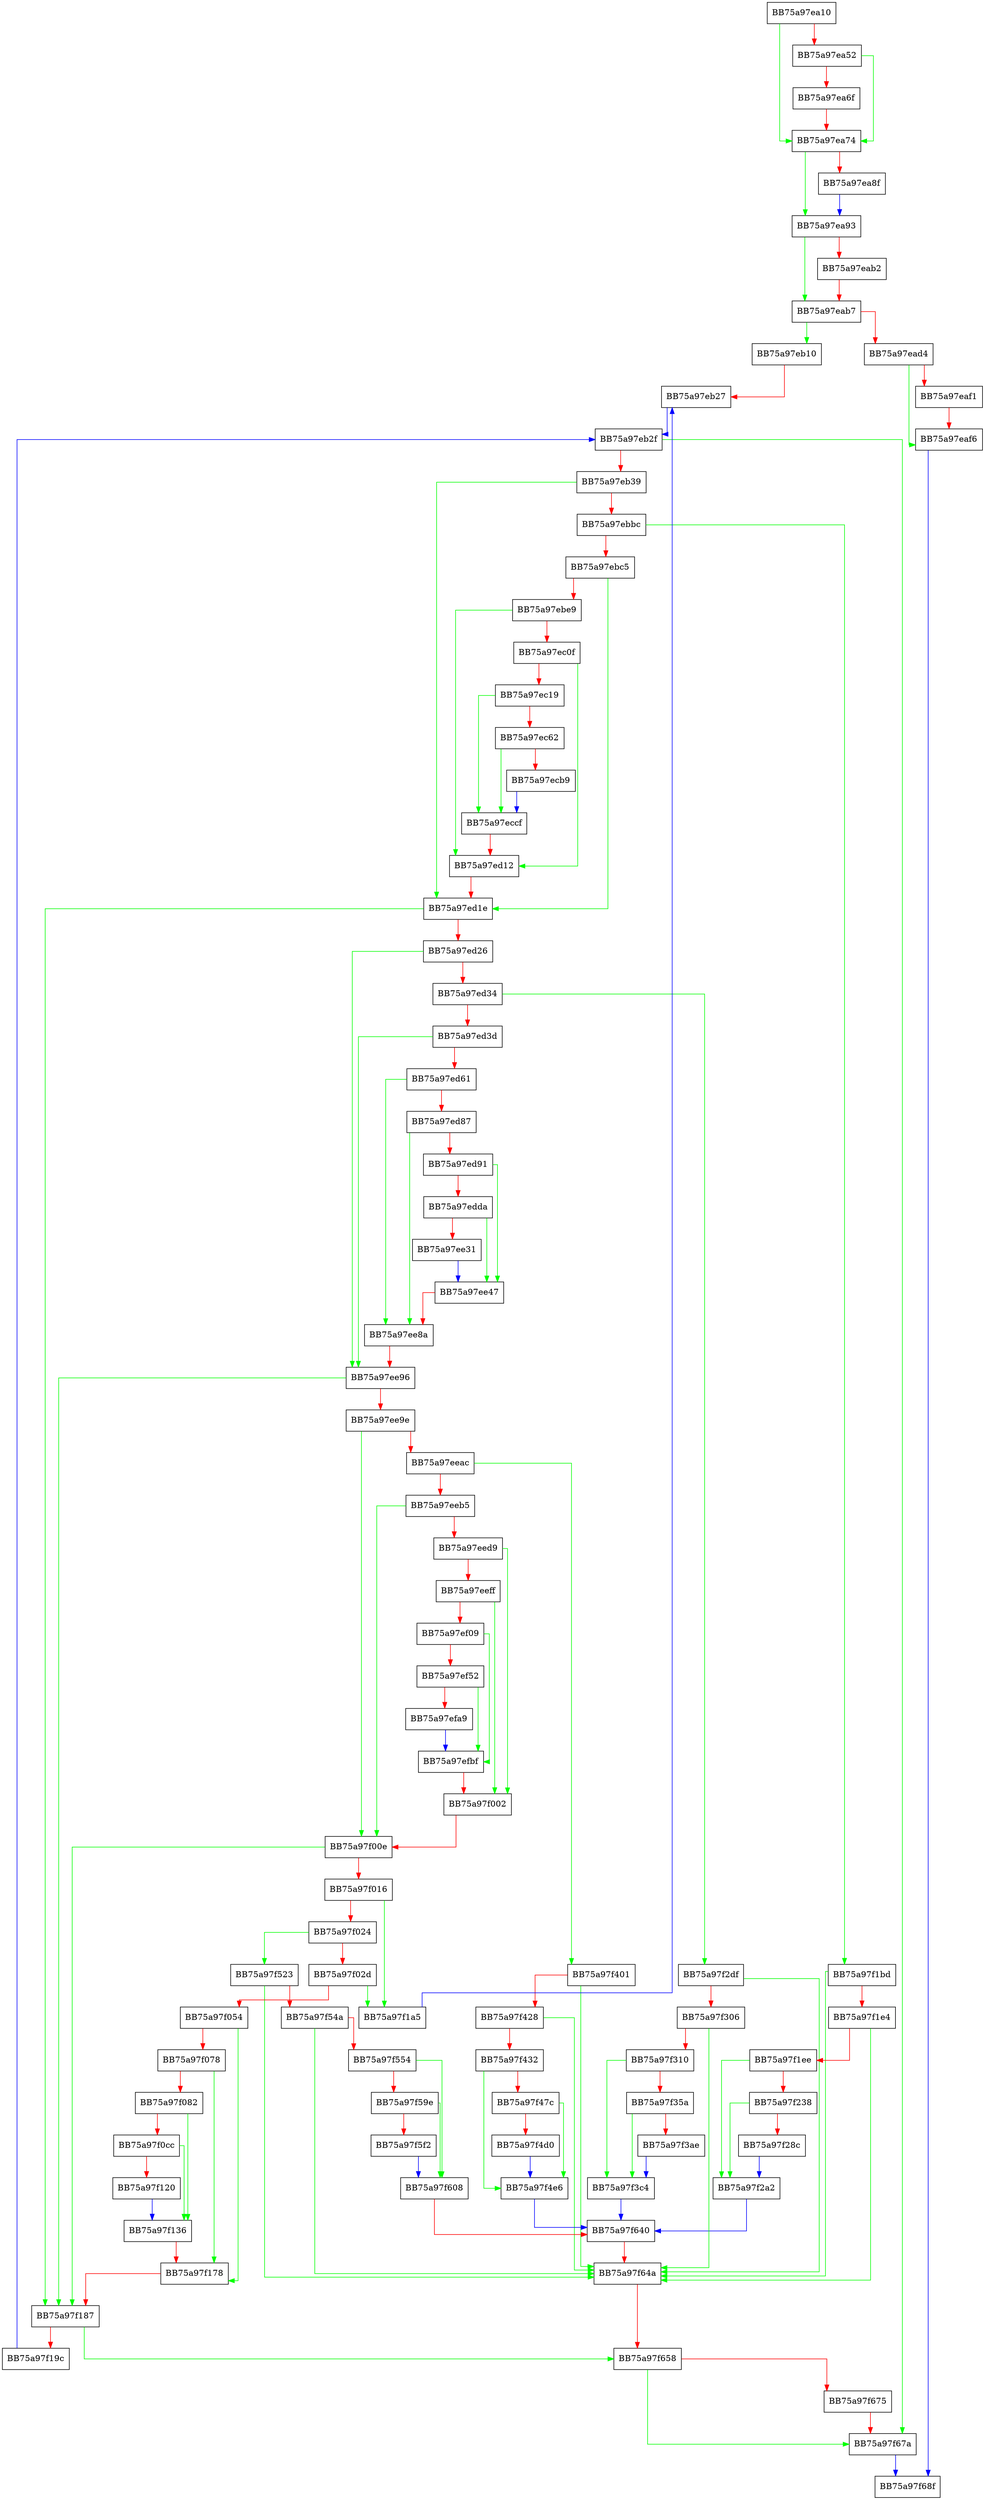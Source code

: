 digraph _make_processed_pmi_event_v2 {
  node [shape="box"];
  graph [splines=ortho];
  BB75a97ea10 -> BB75a97ea74 [color="green"];
  BB75a97ea10 -> BB75a97ea52 [color="red"];
  BB75a97ea52 -> BB75a97ea74 [color="green"];
  BB75a97ea52 -> BB75a97ea6f [color="red"];
  BB75a97ea6f -> BB75a97ea74 [color="red"];
  BB75a97ea74 -> BB75a97ea93 [color="green"];
  BB75a97ea74 -> BB75a97ea8f [color="red"];
  BB75a97ea8f -> BB75a97ea93 [color="blue"];
  BB75a97ea93 -> BB75a97eab7 [color="green"];
  BB75a97ea93 -> BB75a97eab2 [color="red"];
  BB75a97eab2 -> BB75a97eab7 [color="red"];
  BB75a97eab7 -> BB75a97eb10 [color="green"];
  BB75a97eab7 -> BB75a97ead4 [color="red"];
  BB75a97ead4 -> BB75a97eaf6 [color="green"];
  BB75a97ead4 -> BB75a97eaf1 [color="red"];
  BB75a97eaf1 -> BB75a97eaf6 [color="red"];
  BB75a97eaf6 -> BB75a97f68f [color="blue"];
  BB75a97eb10 -> BB75a97eb27 [color="red"];
  BB75a97eb27 -> BB75a97eb2f [color="blue"];
  BB75a97eb2f -> BB75a97f67a [color="green"];
  BB75a97eb2f -> BB75a97eb39 [color="red"];
  BB75a97eb39 -> BB75a97ed1e [color="green"];
  BB75a97eb39 -> BB75a97ebbc [color="red"];
  BB75a97ebbc -> BB75a97f1bd [color="green"];
  BB75a97ebbc -> BB75a97ebc5 [color="red"];
  BB75a97ebc5 -> BB75a97ed1e [color="green"];
  BB75a97ebc5 -> BB75a97ebe9 [color="red"];
  BB75a97ebe9 -> BB75a97ed12 [color="green"];
  BB75a97ebe9 -> BB75a97ec0f [color="red"];
  BB75a97ec0f -> BB75a97ed12 [color="green"];
  BB75a97ec0f -> BB75a97ec19 [color="red"];
  BB75a97ec19 -> BB75a97eccf [color="green"];
  BB75a97ec19 -> BB75a97ec62 [color="red"];
  BB75a97ec62 -> BB75a97eccf [color="green"];
  BB75a97ec62 -> BB75a97ecb9 [color="red"];
  BB75a97ecb9 -> BB75a97eccf [color="blue"];
  BB75a97eccf -> BB75a97ed12 [color="red"];
  BB75a97ed12 -> BB75a97ed1e [color="red"];
  BB75a97ed1e -> BB75a97f187 [color="green"];
  BB75a97ed1e -> BB75a97ed26 [color="red"];
  BB75a97ed26 -> BB75a97ee96 [color="green"];
  BB75a97ed26 -> BB75a97ed34 [color="red"];
  BB75a97ed34 -> BB75a97f2df [color="green"];
  BB75a97ed34 -> BB75a97ed3d [color="red"];
  BB75a97ed3d -> BB75a97ee96 [color="green"];
  BB75a97ed3d -> BB75a97ed61 [color="red"];
  BB75a97ed61 -> BB75a97ee8a [color="green"];
  BB75a97ed61 -> BB75a97ed87 [color="red"];
  BB75a97ed87 -> BB75a97ee8a [color="green"];
  BB75a97ed87 -> BB75a97ed91 [color="red"];
  BB75a97ed91 -> BB75a97ee47 [color="green"];
  BB75a97ed91 -> BB75a97edda [color="red"];
  BB75a97edda -> BB75a97ee47 [color="green"];
  BB75a97edda -> BB75a97ee31 [color="red"];
  BB75a97ee31 -> BB75a97ee47 [color="blue"];
  BB75a97ee47 -> BB75a97ee8a [color="red"];
  BB75a97ee8a -> BB75a97ee96 [color="red"];
  BB75a97ee96 -> BB75a97f187 [color="green"];
  BB75a97ee96 -> BB75a97ee9e [color="red"];
  BB75a97ee9e -> BB75a97f00e [color="green"];
  BB75a97ee9e -> BB75a97eeac [color="red"];
  BB75a97eeac -> BB75a97f401 [color="green"];
  BB75a97eeac -> BB75a97eeb5 [color="red"];
  BB75a97eeb5 -> BB75a97f00e [color="green"];
  BB75a97eeb5 -> BB75a97eed9 [color="red"];
  BB75a97eed9 -> BB75a97f002 [color="green"];
  BB75a97eed9 -> BB75a97eeff [color="red"];
  BB75a97eeff -> BB75a97f002 [color="green"];
  BB75a97eeff -> BB75a97ef09 [color="red"];
  BB75a97ef09 -> BB75a97efbf [color="green"];
  BB75a97ef09 -> BB75a97ef52 [color="red"];
  BB75a97ef52 -> BB75a97efbf [color="green"];
  BB75a97ef52 -> BB75a97efa9 [color="red"];
  BB75a97efa9 -> BB75a97efbf [color="blue"];
  BB75a97efbf -> BB75a97f002 [color="red"];
  BB75a97f002 -> BB75a97f00e [color="red"];
  BB75a97f00e -> BB75a97f187 [color="green"];
  BB75a97f00e -> BB75a97f016 [color="red"];
  BB75a97f016 -> BB75a97f1a5 [color="green"];
  BB75a97f016 -> BB75a97f024 [color="red"];
  BB75a97f024 -> BB75a97f523 [color="green"];
  BB75a97f024 -> BB75a97f02d [color="red"];
  BB75a97f02d -> BB75a97f1a5 [color="green"];
  BB75a97f02d -> BB75a97f054 [color="red"];
  BB75a97f054 -> BB75a97f178 [color="green"];
  BB75a97f054 -> BB75a97f078 [color="red"];
  BB75a97f078 -> BB75a97f178 [color="green"];
  BB75a97f078 -> BB75a97f082 [color="red"];
  BB75a97f082 -> BB75a97f136 [color="green"];
  BB75a97f082 -> BB75a97f0cc [color="red"];
  BB75a97f0cc -> BB75a97f136 [color="green"];
  BB75a97f0cc -> BB75a97f120 [color="red"];
  BB75a97f120 -> BB75a97f136 [color="blue"];
  BB75a97f136 -> BB75a97f178 [color="red"];
  BB75a97f178 -> BB75a97f187 [color="red"];
  BB75a97f187 -> BB75a97f658 [color="green"];
  BB75a97f187 -> BB75a97f19c [color="red"];
  BB75a97f19c -> BB75a97eb2f [color="blue"];
  BB75a97f1a5 -> BB75a97eb27 [color="blue"];
  BB75a97f1bd -> BB75a97f64a [color="green"];
  BB75a97f1bd -> BB75a97f1e4 [color="red"];
  BB75a97f1e4 -> BB75a97f64a [color="green"];
  BB75a97f1e4 -> BB75a97f1ee [color="red"];
  BB75a97f1ee -> BB75a97f2a2 [color="green"];
  BB75a97f1ee -> BB75a97f238 [color="red"];
  BB75a97f238 -> BB75a97f2a2 [color="green"];
  BB75a97f238 -> BB75a97f28c [color="red"];
  BB75a97f28c -> BB75a97f2a2 [color="blue"];
  BB75a97f2a2 -> BB75a97f640 [color="blue"];
  BB75a97f2df -> BB75a97f64a [color="green"];
  BB75a97f2df -> BB75a97f306 [color="red"];
  BB75a97f306 -> BB75a97f64a [color="green"];
  BB75a97f306 -> BB75a97f310 [color="red"];
  BB75a97f310 -> BB75a97f3c4 [color="green"];
  BB75a97f310 -> BB75a97f35a [color="red"];
  BB75a97f35a -> BB75a97f3c4 [color="green"];
  BB75a97f35a -> BB75a97f3ae [color="red"];
  BB75a97f3ae -> BB75a97f3c4 [color="blue"];
  BB75a97f3c4 -> BB75a97f640 [color="blue"];
  BB75a97f401 -> BB75a97f64a [color="green"];
  BB75a97f401 -> BB75a97f428 [color="red"];
  BB75a97f428 -> BB75a97f64a [color="green"];
  BB75a97f428 -> BB75a97f432 [color="red"];
  BB75a97f432 -> BB75a97f4e6 [color="green"];
  BB75a97f432 -> BB75a97f47c [color="red"];
  BB75a97f47c -> BB75a97f4e6 [color="green"];
  BB75a97f47c -> BB75a97f4d0 [color="red"];
  BB75a97f4d0 -> BB75a97f4e6 [color="blue"];
  BB75a97f4e6 -> BB75a97f640 [color="blue"];
  BB75a97f523 -> BB75a97f64a [color="green"];
  BB75a97f523 -> BB75a97f54a [color="red"];
  BB75a97f54a -> BB75a97f64a [color="green"];
  BB75a97f54a -> BB75a97f554 [color="red"];
  BB75a97f554 -> BB75a97f608 [color="green"];
  BB75a97f554 -> BB75a97f59e [color="red"];
  BB75a97f59e -> BB75a97f608 [color="green"];
  BB75a97f59e -> BB75a97f5f2 [color="red"];
  BB75a97f5f2 -> BB75a97f608 [color="blue"];
  BB75a97f608 -> BB75a97f640 [color="red"];
  BB75a97f640 -> BB75a97f64a [color="red"];
  BB75a97f64a -> BB75a97f658 [color="red"];
  BB75a97f658 -> BB75a97f67a [color="green"];
  BB75a97f658 -> BB75a97f675 [color="red"];
  BB75a97f675 -> BB75a97f67a [color="red"];
  BB75a97f67a -> BB75a97f68f [color="blue"];
}